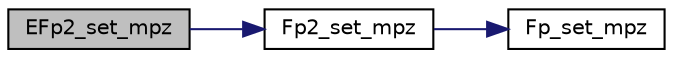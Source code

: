 digraph "EFp2_set_mpz"
{
  edge [fontname="Helvetica",fontsize="10",labelfontname="Helvetica",labelfontsize="10"];
  node [fontname="Helvetica",fontsize="10",shape=record];
  rankdir="LR";
  Node94 [label="EFp2_set_mpz",height=0.2,width=0.4,color="black", fillcolor="grey75", style="filled", fontcolor="black"];
  Node94 -> Node95 [color="midnightblue",fontsize="10",style="solid",fontname="Helvetica"];
  Node95 [label="Fp2_set_mpz",height=0.2,width=0.4,color="black", fillcolor="white", style="filled",URL="$bn__fp2_8h.html#ab1984d3a498c1631859bbc385cd193db"];
  Node95 -> Node96 [color="midnightblue",fontsize="10",style="solid",fontname="Helvetica"];
  Node96 [label="Fp_set_mpz",height=0.2,width=0.4,color="black", fillcolor="white", style="filled",URL="$bn__fp_8h.html#a790ca8e073ff84d9d3972c2cab616fbc"];
}

